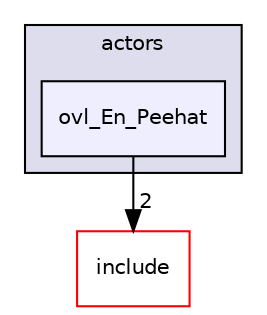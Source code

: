 digraph "src/overlays/actors/ovl_En_Peehat" {
  compound=true
  node [ fontsize="10", fontname="Helvetica"];
  edge [ labelfontsize="10", labelfontname="Helvetica"];
  subgraph clusterdir_e93473484be31ce7bcb356bd643a22f8 {
    graph [ bgcolor="#ddddee", pencolor="black", label="actors" fontname="Helvetica", fontsize="10", URL="dir_e93473484be31ce7bcb356bd643a22f8.html"]
  dir_a93fbc5007f5a664b60d422537e58463 [shape=box, label="ovl_En_Peehat", style="filled", fillcolor="#eeeeff", pencolor="black", URL="dir_a93fbc5007f5a664b60d422537e58463.html"];
  }
  dir_d44c64559bbebec7f509842c48db8b23 [shape=box label="include" fillcolor="white" style="filled" color="red" URL="dir_d44c64559bbebec7f509842c48db8b23.html"];
  dir_a93fbc5007f5a664b60d422537e58463->dir_d44c64559bbebec7f509842c48db8b23 [headlabel="2", labeldistance=1.5 headhref="dir_000324_000000.html"];
}

